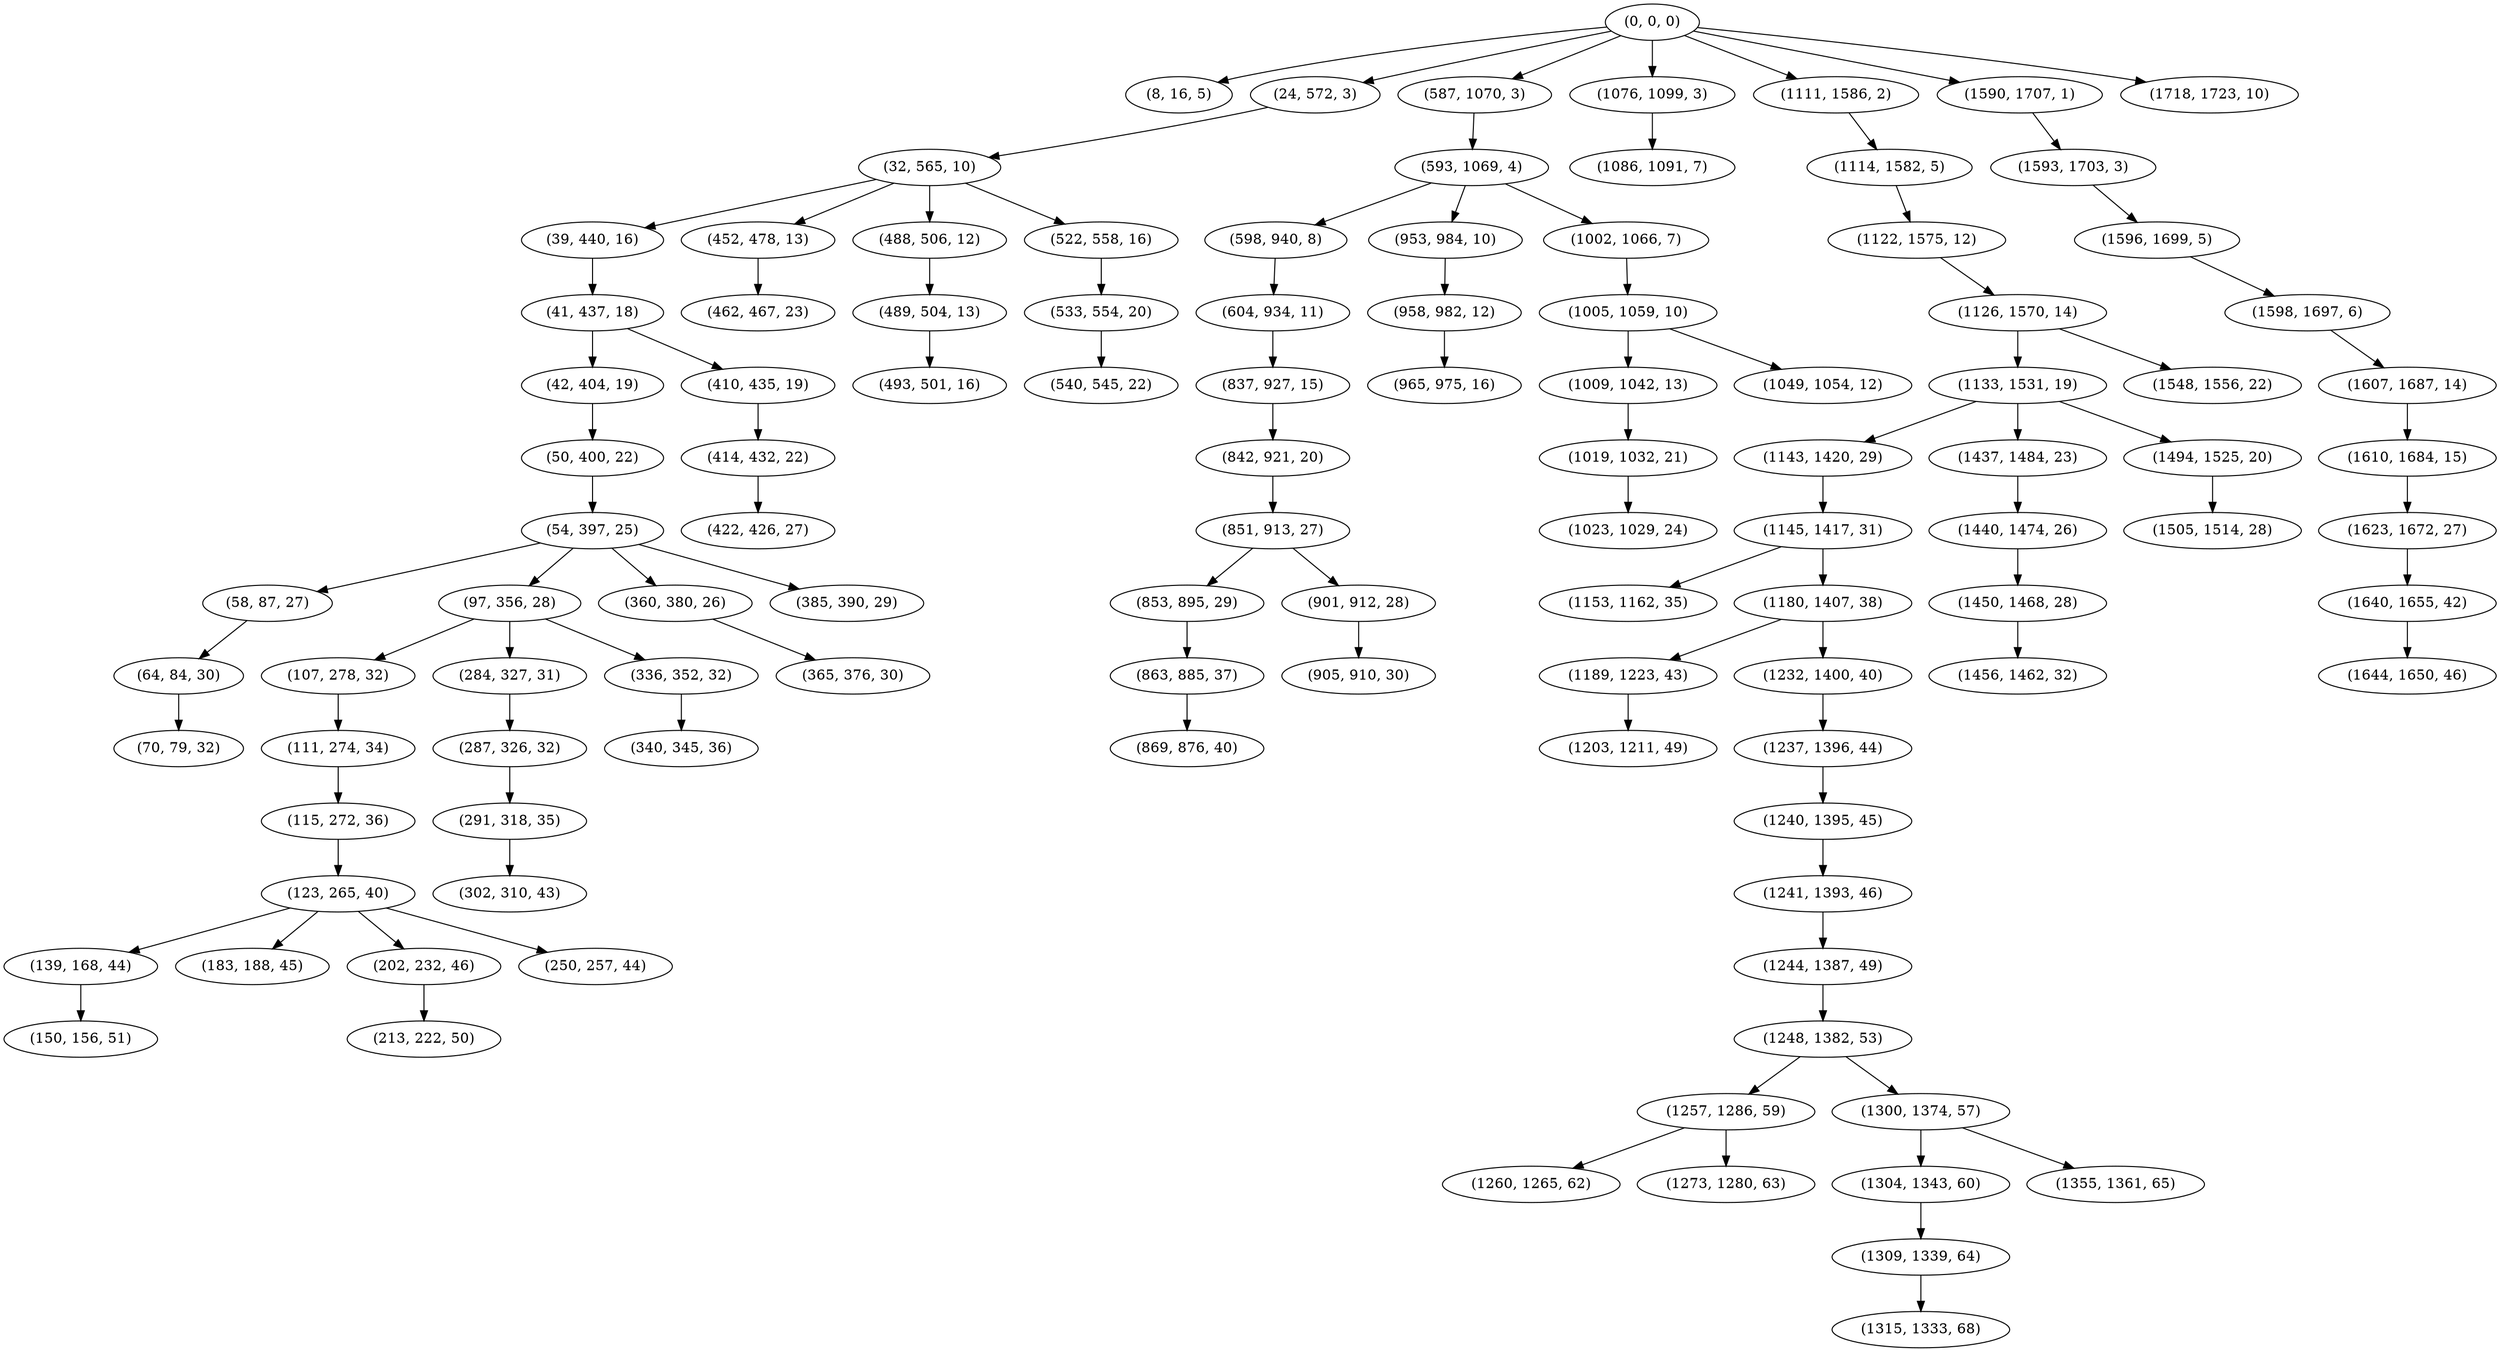 digraph tree {
    "(0, 0, 0)";
    "(8, 16, 5)";
    "(24, 572, 3)";
    "(32, 565, 10)";
    "(39, 440, 16)";
    "(41, 437, 18)";
    "(42, 404, 19)";
    "(50, 400, 22)";
    "(54, 397, 25)";
    "(58, 87, 27)";
    "(64, 84, 30)";
    "(70, 79, 32)";
    "(97, 356, 28)";
    "(107, 278, 32)";
    "(111, 274, 34)";
    "(115, 272, 36)";
    "(123, 265, 40)";
    "(139, 168, 44)";
    "(150, 156, 51)";
    "(183, 188, 45)";
    "(202, 232, 46)";
    "(213, 222, 50)";
    "(250, 257, 44)";
    "(284, 327, 31)";
    "(287, 326, 32)";
    "(291, 318, 35)";
    "(302, 310, 43)";
    "(336, 352, 32)";
    "(340, 345, 36)";
    "(360, 380, 26)";
    "(365, 376, 30)";
    "(385, 390, 29)";
    "(410, 435, 19)";
    "(414, 432, 22)";
    "(422, 426, 27)";
    "(452, 478, 13)";
    "(462, 467, 23)";
    "(488, 506, 12)";
    "(489, 504, 13)";
    "(493, 501, 16)";
    "(522, 558, 16)";
    "(533, 554, 20)";
    "(540, 545, 22)";
    "(587, 1070, 3)";
    "(593, 1069, 4)";
    "(598, 940, 8)";
    "(604, 934, 11)";
    "(837, 927, 15)";
    "(842, 921, 20)";
    "(851, 913, 27)";
    "(853, 895, 29)";
    "(863, 885, 37)";
    "(869, 876, 40)";
    "(901, 912, 28)";
    "(905, 910, 30)";
    "(953, 984, 10)";
    "(958, 982, 12)";
    "(965, 975, 16)";
    "(1002, 1066, 7)";
    "(1005, 1059, 10)";
    "(1009, 1042, 13)";
    "(1019, 1032, 21)";
    "(1023, 1029, 24)";
    "(1049, 1054, 12)";
    "(1076, 1099, 3)";
    "(1086, 1091, 7)";
    "(1111, 1586, 2)";
    "(1114, 1582, 5)";
    "(1122, 1575, 12)";
    "(1126, 1570, 14)";
    "(1133, 1531, 19)";
    "(1143, 1420, 29)";
    "(1145, 1417, 31)";
    "(1153, 1162, 35)";
    "(1180, 1407, 38)";
    "(1189, 1223, 43)";
    "(1203, 1211, 49)";
    "(1232, 1400, 40)";
    "(1237, 1396, 44)";
    "(1240, 1395, 45)";
    "(1241, 1393, 46)";
    "(1244, 1387, 49)";
    "(1248, 1382, 53)";
    "(1257, 1286, 59)";
    "(1260, 1265, 62)";
    "(1273, 1280, 63)";
    "(1300, 1374, 57)";
    "(1304, 1343, 60)";
    "(1309, 1339, 64)";
    "(1315, 1333, 68)";
    "(1355, 1361, 65)";
    "(1437, 1484, 23)";
    "(1440, 1474, 26)";
    "(1450, 1468, 28)";
    "(1456, 1462, 32)";
    "(1494, 1525, 20)";
    "(1505, 1514, 28)";
    "(1548, 1556, 22)";
    "(1590, 1707, 1)";
    "(1593, 1703, 3)";
    "(1596, 1699, 5)";
    "(1598, 1697, 6)";
    "(1607, 1687, 14)";
    "(1610, 1684, 15)";
    "(1623, 1672, 27)";
    "(1640, 1655, 42)";
    "(1644, 1650, 46)";
    "(1718, 1723, 10)";
    "(0, 0, 0)" -> "(8, 16, 5)";
    "(0, 0, 0)" -> "(24, 572, 3)";
    "(0, 0, 0)" -> "(587, 1070, 3)";
    "(0, 0, 0)" -> "(1076, 1099, 3)";
    "(0, 0, 0)" -> "(1111, 1586, 2)";
    "(0, 0, 0)" -> "(1590, 1707, 1)";
    "(0, 0, 0)" -> "(1718, 1723, 10)";
    "(24, 572, 3)" -> "(32, 565, 10)";
    "(32, 565, 10)" -> "(39, 440, 16)";
    "(32, 565, 10)" -> "(452, 478, 13)";
    "(32, 565, 10)" -> "(488, 506, 12)";
    "(32, 565, 10)" -> "(522, 558, 16)";
    "(39, 440, 16)" -> "(41, 437, 18)";
    "(41, 437, 18)" -> "(42, 404, 19)";
    "(41, 437, 18)" -> "(410, 435, 19)";
    "(42, 404, 19)" -> "(50, 400, 22)";
    "(50, 400, 22)" -> "(54, 397, 25)";
    "(54, 397, 25)" -> "(58, 87, 27)";
    "(54, 397, 25)" -> "(97, 356, 28)";
    "(54, 397, 25)" -> "(360, 380, 26)";
    "(54, 397, 25)" -> "(385, 390, 29)";
    "(58, 87, 27)" -> "(64, 84, 30)";
    "(64, 84, 30)" -> "(70, 79, 32)";
    "(97, 356, 28)" -> "(107, 278, 32)";
    "(97, 356, 28)" -> "(284, 327, 31)";
    "(97, 356, 28)" -> "(336, 352, 32)";
    "(107, 278, 32)" -> "(111, 274, 34)";
    "(111, 274, 34)" -> "(115, 272, 36)";
    "(115, 272, 36)" -> "(123, 265, 40)";
    "(123, 265, 40)" -> "(139, 168, 44)";
    "(123, 265, 40)" -> "(183, 188, 45)";
    "(123, 265, 40)" -> "(202, 232, 46)";
    "(123, 265, 40)" -> "(250, 257, 44)";
    "(139, 168, 44)" -> "(150, 156, 51)";
    "(202, 232, 46)" -> "(213, 222, 50)";
    "(284, 327, 31)" -> "(287, 326, 32)";
    "(287, 326, 32)" -> "(291, 318, 35)";
    "(291, 318, 35)" -> "(302, 310, 43)";
    "(336, 352, 32)" -> "(340, 345, 36)";
    "(360, 380, 26)" -> "(365, 376, 30)";
    "(410, 435, 19)" -> "(414, 432, 22)";
    "(414, 432, 22)" -> "(422, 426, 27)";
    "(452, 478, 13)" -> "(462, 467, 23)";
    "(488, 506, 12)" -> "(489, 504, 13)";
    "(489, 504, 13)" -> "(493, 501, 16)";
    "(522, 558, 16)" -> "(533, 554, 20)";
    "(533, 554, 20)" -> "(540, 545, 22)";
    "(587, 1070, 3)" -> "(593, 1069, 4)";
    "(593, 1069, 4)" -> "(598, 940, 8)";
    "(593, 1069, 4)" -> "(953, 984, 10)";
    "(593, 1069, 4)" -> "(1002, 1066, 7)";
    "(598, 940, 8)" -> "(604, 934, 11)";
    "(604, 934, 11)" -> "(837, 927, 15)";
    "(837, 927, 15)" -> "(842, 921, 20)";
    "(842, 921, 20)" -> "(851, 913, 27)";
    "(851, 913, 27)" -> "(853, 895, 29)";
    "(851, 913, 27)" -> "(901, 912, 28)";
    "(853, 895, 29)" -> "(863, 885, 37)";
    "(863, 885, 37)" -> "(869, 876, 40)";
    "(901, 912, 28)" -> "(905, 910, 30)";
    "(953, 984, 10)" -> "(958, 982, 12)";
    "(958, 982, 12)" -> "(965, 975, 16)";
    "(1002, 1066, 7)" -> "(1005, 1059, 10)";
    "(1005, 1059, 10)" -> "(1009, 1042, 13)";
    "(1005, 1059, 10)" -> "(1049, 1054, 12)";
    "(1009, 1042, 13)" -> "(1019, 1032, 21)";
    "(1019, 1032, 21)" -> "(1023, 1029, 24)";
    "(1076, 1099, 3)" -> "(1086, 1091, 7)";
    "(1111, 1586, 2)" -> "(1114, 1582, 5)";
    "(1114, 1582, 5)" -> "(1122, 1575, 12)";
    "(1122, 1575, 12)" -> "(1126, 1570, 14)";
    "(1126, 1570, 14)" -> "(1133, 1531, 19)";
    "(1126, 1570, 14)" -> "(1548, 1556, 22)";
    "(1133, 1531, 19)" -> "(1143, 1420, 29)";
    "(1133, 1531, 19)" -> "(1437, 1484, 23)";
    "(1133, 1531, 19)" -> "(1494, 1525, 20)";
    "(1143, 1420, 29)" -> "(1145, 1417, 31)";
    "(1145, 1417, 31)" -> "(1153, 1162, 35)";
    "(1145, 1417, 31)" -> "(1180, 1407, 38)";
    "(1180, 1407, 38)" -> "(1189, 1223, 43)";
    "(1180, 1407, 38)" -> "(1232, 1400, 40)";
    "(1189, 1223, 43)" -> "(1203, 1211, 49)";
    "(1232, 1400, 40)" -> "(1237, 1396, 44)";
    "(1237, 1396, 44)" -> "(1240, 1395, 45)";
    "(1240, 1395, 45)" -> "(1241, 1393, 46)";
    "(1241, 1393, 46)" -> "(1244, 1387, 49)";
    "(1244, 1387, 49)" -> "(1248, 1382, 53)";
    "(1248, 1382, 53)" -> "(1257, 1286, 59)";
    "(1248, 1382, 53)" -> "(1300, 1374, 57)";
    "(1257, 1286, 59)" -> "(1260, 1265, 62)";
    "(1257, 1286, 59)" -> "(1273, 1280, 63)";
    "(1300, 1374, 57)" -> "(1304, 1343, 60)";
    "(1300, 1374, 57)" -> "(1355, 1361, 65)";
    "(1304, 1343, 60)" -> "(1309, 1339, 64)";
    "(1309, 1339, 64)" -> "(1315, 1333, 68)";
    "(1437, 1484, 23)" -> "(1440, 1474, 26)";
    "(1440, 1474, 26)" -> "(1450, 1468, 28)";
    "(1450, 1468, 28)" -> "(1456, 1462, 32)";
    "(1494, 1525, 20)" -> "(1505, 1514, 28)";
    "(1590, 1707, 1)" -> "(1593, 1703, 3)";
    "(1593, 1703, 3)" -> "(1596, 1699, 5)";
    "(1596, 1699, 5)" -> "(1598, 1697, 6)";
    "(1598, 1697, 6)" -> "(1607, 1687, 14)";
    "(1607, 1687, 14)" -> "(1610, 1684, 15)";
    "(1610, 1684, 15)" -> "(1623, 1672, 27)";
    "(1623, 1672, 27)" -> "(1640, 1655, 42)";
    "(1640, 1655, 42)" -> "(1644, 1650, 46)";
}
